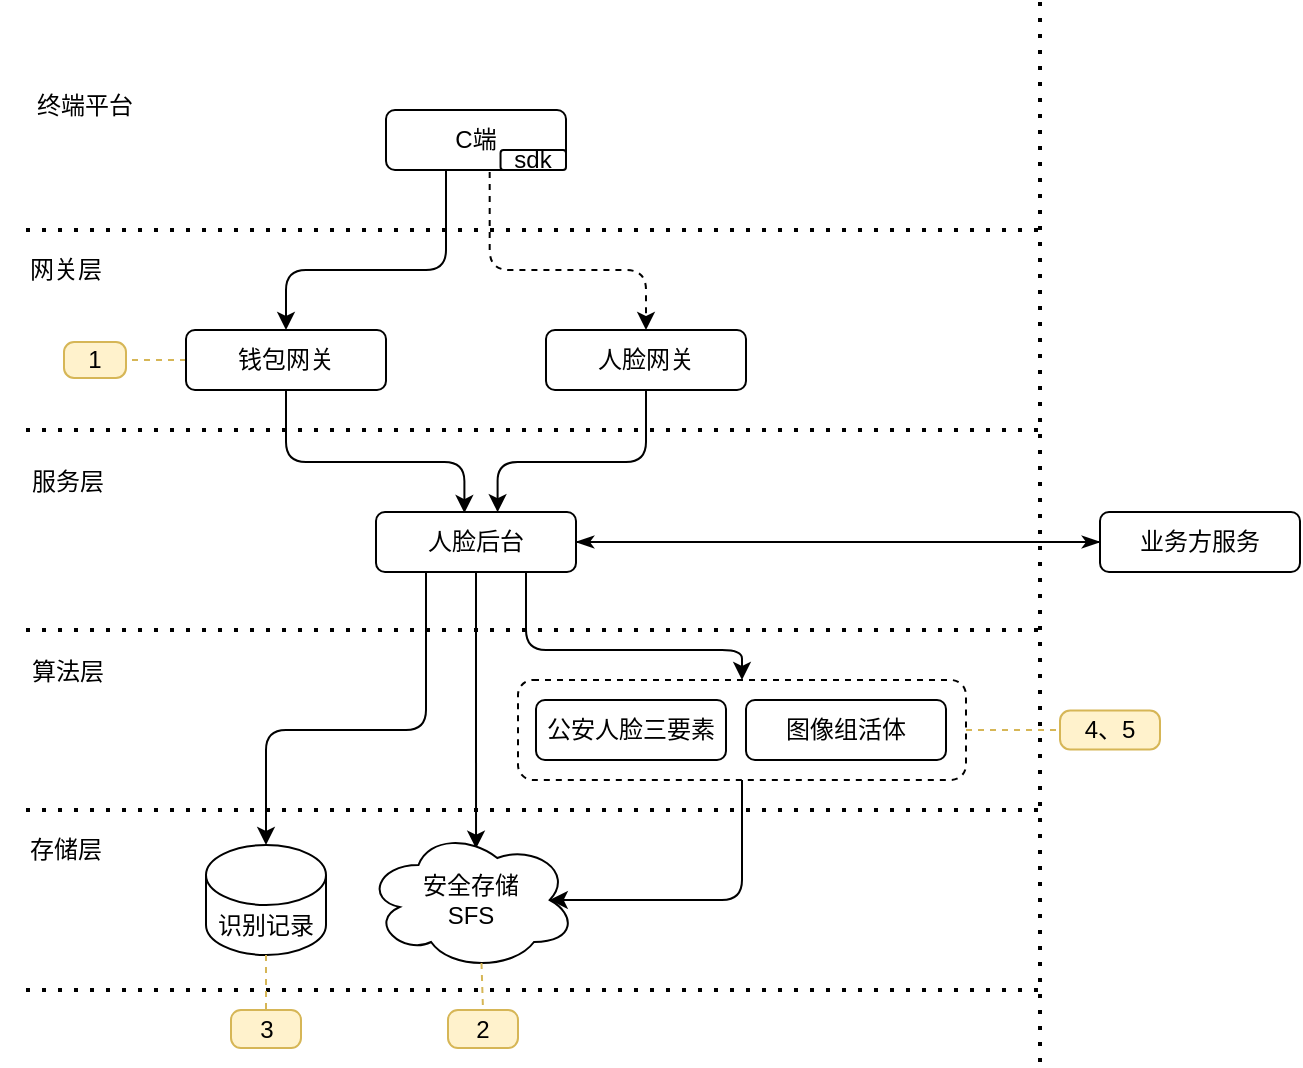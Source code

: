<mxfile version="14.2.7" type="github">
  <diagram id="R2lEEEUBdFMjLlhIrx00" name="Page-1">
    <mxGraphModel dx="981" dy="661" grid="1" gridSize="10" guides="1" tooltips="1" connect="1" arrows="1" fold="1" page="1" pageScale="1" pageWidth="827" pageHeight="1169" math="0" shadow="0" extFonts="Permanent Marker^https://fonts.googleapis.com/css?family=Permanent+Marker">
      <root>
        <mxCell id="0" />
        <mxCell id="1" parent="0" />
        <mxCell id="rQlDtDrj5K_MvWdmBDgF-53" value="1" style="whiteSpace=wrap;html=1;rounded=1;arcSize=28;align=center;verticalAlign=middle;strokeWidth=1;autosize=1;spacing=4;treeFolding=1;treeMoving=1;newEdgeStyle={&quot;edgeStyle&quot;:&quot;entityRelationEdgeStyle&quot;,&quot;startArrow&quot;:&quot;none&quot;,&quot;endArrow&quot;:&quot;none&quot;,&quot;segment&quot;:10,&quot;curved&quot;:1};fillColor=#fff2cc;direction=east;strokeColor=#d6b656;" parent="1" vertex="1">
          <mxGeometry x="112" y="260" width="31" height="18" as="geometry" />
        </mxCell>
        <mxCell id="rQlDtDrj5K_MvWdmBDgF-54" value="" style="startArrow=none;endArrow=none;segment=10;entryX=1;entryY=0.5;entryDx=0;entryDy=0;dashed=1;strokeWidth=1;fillColor=#fff2cc;strokeColor=#d6b656;exitX=0;exitY=0.5;exitDx=0;exitDy=0;" parent="1" target="rQlDtDrj5K_MvWdmBDgF-53" edge="1" source="rQlDtDrj5K_MvWdmBDgF-4">
          <mxGeometry relative="1" as="geometry">
            <mxPoint x="183" y="306" as="sourcePoint" />
            <mxPoint x="163" y="269" as="targetPoint" />
            <Array as="points" />
          </mxGeometry>
        </mxCell>
        <mxCell id="rQlDtDrj5K_MvWdmBDgF-48" style="edgeStyle=orthogonalEdgeStyle;orthogonalLoop=1;jettySize=auto;html=1;exitX=0;exitY=0.5;exitDx=0;exitDy=0;entryX=1;entryY=0.5;entryDx=0;entryDy=0;endArrow=classicThin;endFill=1;jumpStyle=none;noJump=0;fillColor=#a20025;" parent="1" source="rQlDtDrj5K_MvWdmBDgF-47" target="rQlDtDrj5K_MvWdmBDgF-9" edge="1">
          <mxGeometry relative="1" as="geometry" />
        </mxCell>
        <mxCell id="rQlDtDrj5K_MvWdmBDgF-3" value="" style="group" parent="1" vertex="1" connectable="0">
          <mxGeometry x="273" y="144" width="90" height="30" as="geometry" />
        </mxCell>
        <mxCell id="rQlDtDrj5K_MvWdmBDgF-1" value="C端" style="rounded=1;whiteSpace=wrap;html=1;" parent="rQlDtDrj5K_MvWdmBDgF-3" vertex="1">
          <mxGeometry width="90.0" height="30" as="geometry" />
        </mxCell>
        <mxCell id="rQlDtDrj5K_MvWdmBDgF-2" value="sdk" style="rounded=1;whiteSpace=wrap;html=1;" parent="rQlDtDrj5K_MvWdmBDgF-3" vertex="1">
          <mxGeometry x="57.27" y="20" width="32.73" height="10" as="geometry" />
        </mxCell>
        <mxCell id="rQlDtDrj5K_MvWdmBDgF-10" style="edgeStyle=orthogonalEdgeStyle;orthogonalLoop=1;jettySize=auto;html=1;exitX=0.5;exitY=1;exitDx=0;exitDy=0;entryX=0.442;entryY=0.017;entryDx=0;entryDy=0;entryPerimeter=0;" parent="1" source="rQlDtDrj5K_MvWdmBDgF-4" target="rQlDtDrj5K_MvWdmBDgF-9" edge="1">
          <mxGeometry relative="1" as="geometry">
            <Array as="points">
              <mxPoint x="223" y="320" />
              <mxPoint x="312" y="320" />
            </Array>
          </mxGeometry>
        </mxCell>
        <mxCell id="rQlDtDrj5K_MvWdmBDgF-4" value="钱包网关" style="rounded=1;whiteSpace=wrap;html=1;" parent="1" vertex="1">
          <mxGeometry x="173" y="254" width="100" height="30" as="geometry" />
        </mxCell>
        <mxCell id="rQlDtDrj5K_MvWdmBDgF-11" style="edgeStyle=orthogonalEdgeStyle;orthogonalLoop=1;jettySize=auto;html=1;exitX=0.5;exitY=1;exitDx=0;exitDy=0;entryX=0.608;entryY=0.003;entryDx=0;entryDy=0;entryPerimeter=0;" parent="1" source="rQlDtDrj5K_MvWdmBDgF-5" target="rQlDtDrj5K_MvWdmBDgF-9" edge="1">
          <mxGeometry relative="1" as="geometry">
            <Array as="points">
              <mxPoint x="403" y="320" />
              <mxPoint x="329" y="320" />
            </Array>
          </mxGeometry>
        </mxCell>
        <mxCell id="rQlDtDrj5K_MvWdmBDgF-5" value="人脸网关" style="rounded=1;whiteSpace=wrap;html=1;" parent="1" vertex="1">
          <mxGeometry x="353" y="254" width="100" height="30" as="geometry" />
        </mxCell>
        <mxCell id="rQlDtDrj5K_MvWdmBDgF-6" style="orthogonalLoop=1;jettySize=auto;html=1;entryX=0.5;entryY=0;entryDx=0;entryDy=0;edgeStyle=orthogonalEdgeStyle;" parent="1" target="rQlDtDrj5K_MvWdmBDgF-4" edge="1">
          <mxGeometry relative="1" as="geometry">
            <mxPoint x="303" y="174" as="sourcePoint" />
            <Array as="points">
              <mxPoint x="303" y="174" />
              <mxPoint x="303" y="224" />
              <mxPoint x="223" y="224" />
            </Array>
          </mxGeometry>
        </mxCell>
        <mxCell id="rQlDtDrj5K_MvWdmBDgF-19" style="edgeStyle=orthogonalEdgeStyle;orthogonalLoop=1;jettySize=auto;html=1;exitX=0.5;exitY=1;exitDx=0;exitDy=0;entryX=0.524;entryY=0.133;entryDx=0;entryDy=0;entryPerimeter=0;" parent="1" source="rQlDtDrj5K_MvWdmBDgF-9" target="rQlDtDrj5K_MvWdmBDgF-18" edge="1">
          <mxGeometry relative="1" as="geometry" />
        </mxCell>
        <mxCell id="rQlDtDrj5K_MvWdmBDgF-40" style="edgeStyle=elbowEdgeStyle;orthogonalLoop=1;jettySize=auto;elbow=vertical;html=1;exitX=0.75;exitY=1;exitDx=0;exitDy=0;entryX=0.5;entryY=0;entryDx=0;entryDy=0;" parent="1" source="rQlDtDrj5K_MvWdmBDgF-9" target="rQlDtDrj5K_MvWdmBDgF-39" edge="1">
          <mxGeometry relative="1" as="geometry">
            <Array as="points">
              <mxPoint x="413" y="414" />
            </Array>
          </mxGeometry>
        </mxCell>
        <mxCell id="rQlDtDrj5K_MvWdmBDgF-43" style="edgeStyle=orthogonalEdgeStyle;orthogonalLoop=1;jettySize=auto;html=1;exitX=0.25;exitY=1;exitDx=0;exitDy=0;entryX=0.5;entryY=0;entryDx=0;entryDy=0;entryPerimeter=0;" parent="1" source="rQlDtDrj5K_MvWdmBDgF-9" target="rQlDtDrj5K_MvWdmBDgF-42" edge="1">
          <mxGeometry relative="1" as="geometry">
            <Array as="points">
              <mxPoint x="293" y="454" />
              <mxPoint x="213" y="454" />
            </Array>
          </mxGeometry>
        </mxCell>
        <mxCell id="rQlDtDrj5K_MvWdmBDgF-49" style="jumpStyle=none;orthogonalLoop=1;jettySize=auto;html=1;exitX=1;exitY=0.5;exitDx=0;exitDy=0;entryX=0;entryY=0.5;entryDx=0;entryDy=0;endArrow=classicThin;endFill=1;strokeColor=#000000;" parent="1" source="rQlDtDrj5K_MvWdmBDgF-9" target="rQlDtDrj5K_MvWdmBDgF-47" edge="1">
          <mxGeometry relative="1" as="geometry" />
        </mxCell>
        <mxCell id="rQlDtDrj5K_MvWdmBDgF-9" value="人脸后台" style="rounded=1;whiteSpace=wrap;html=1;" parent="1" vertex="1">
          <mxGeometry x="268" y="345" width="100" height="30" as="geometry" />
        </mxCell>
        <mxCell id="rQlDtDrj5K_MvWdmBDgF-12" value="公安人脸三要素" style="rounded=1;whiteSpace=wrap;html=1;" parent="1" vertex="1">
          <mxGeometry x="348" y="439" width="95" height="30" as="geometry" />
        </mxCell>
        <mxCell id="rQlDtDrj5K_MvWdmBDgF-13" value="图像组活体" style="rounded=1;whiteSpace=wrap;html=1;" parent="1" vertex="1">
          <mxGeometry x="453" y="439" width="100" height="30" as="geometry" />
        </mxCell>
        <mxCell id="rQlDtDrj5K_MvWdmBDgF-18" value="安全存储&lt;br&gt;SFS" style="ellipse;shape=cloud;whiteSpace=wrap;html=1;" parent="1" vertex="1">
          <mxGeometry x="263" y="504" width="105" height="70" as="geometry" />
        </mxCell>
        <mxCell id="rQlDtDrj5K_MvWdmBDgF-26" style="edgeStyle=elbowEdgeStyle;orthogonalLoop=1;jettySize=auto;html=1;exitX=0.576;exitY=1.033;exitDx=0;exitDy=0;dashed=1;elbow=vertical;exitPerimeter=0;entryX=0.5;entryY=0;entryDx=0;entryDy=0;" parent="1" source="rQlDtDrj5K_MvWdmBDgF-1" target="rQlDtDrj5K_MvWdmBDgF-5" edge="1">
          <mxGeometry relative="1" as="geometry">
            <mxPoint x="338" y="174" as="sourcePoint" />
            <mxPoint x="403" y="264" as="targetPoint" />
            <Array as="points">
              <mxPoint x="363" y="224" />
              <mxPoint x="363" y="214" />
            </Array>
          </mxGeometry>
        </mxCell>
        <mxCell id="rQlDtDrj5K_MvWdmBDgF-28" value="" style="endArrow=none;dashed=1;html=1;dashPattern=1 3;strokeWidth=2;" parent="1" edge="1">
          <mxGeometry width="50" height="50" relative="1" as="geometry">
            <mxPoint x="93" y="204" as="sourcePoint" />
            <mxPoint x="603" y="204" as="targetPoint" />
          </mxGeometry>
        </mxCell>
        <mxCell id="rQlDtDrj5K_MvWdmBDgF-29" value="" style="endArrow=none;dashed=1;html=1;dashPattern=1 3;strokeWidth=2;" parent="1" edge="1">
          <mxGeometry width="50" height="50" relative="1" as="geometry">
            <mxPoint x="93" y="304" as="sourcePoint" />
            <mxPoint x="600" y="304" as="targetPoint" />
          </mxGeometry>
        </mxCell>
        <mxCell id="rQlDtDrj5K_MvWdmBDgF-30" value="" style="endArrow=none;dashed=1;html=1;dashPattern=1 3;strokeWidth=2;" parent="1" edge="1">
          <mxGeometry width="50" height="50" relative="1" as="geometry">
            <mxPoint x="93" y="404" as="sourcePoint" />
            <mxPoint x="600" y="404" as="targetPoint" />
          </mxGeometry>
        </mxCell>
        <mxCell id="rQlDtDrj5K_MvWdmBDgF-31" value="" style="endArrow=none;dashed=1;html=1;dashPattern=1 3;strokeWidth=2;" parent="1" edge="1">
          <mxGeometry width="50" height="50" relative="1" as="geometry">
            <mxPoint x="93" y="494" as="sourcePoint" />
            <mxPoint x="603" y="494" as="targetPoint" />
          </mxGeometry>
        </mxCell>
        <mxCell id="rQlDtDrj5K_MvWdmBDgF-32" value="" style="endArrow=none;dashed=1;html=1;dashPattern=1 3;strokeWidth=2;" parent="1" edge="1">
          <mxGeometry width="50" height="50" relative="1" as="geometry">
            <mxPoint x="93" y="584" as="sourcePoint" />
            <mxPoint x="603" y="584" as="targetPoint" />
          </mxGeometry>
        </mxCell>
        <mxCell id="rQlDtDrj5K_MvWdmBDgF-33" value="网关层" style="text;html=1;strokeColor=none;fillColor=none;align=center;verticalAlign=middle;whiteSpace=wrap;rounded=0;" parent="1" vertex="1">
          <mxGeometry x="93" y="214" width="40" height="20" as="geometry" />
        </mxCell>
        <mxCell id="rQlDtDrj5K_MvWdmBDgF-34" value="服务层" style="text;html=1;strokeColor=none;fillColor=none;align=center;verticalAlign=middle;whiteSpace=wrap;rounded=0;" parent="1" vertex="1">
          <mxGeometry x="88" y="320" width="52" height="20" as="geometry" />
        </mxCell>
        <mxCell id="rQlDtDrj5K_MvWdmBDgF-35" value="算法层" style="text;html=1;strokeColor=none;fillColor=none;align=center;verticalAlign=middle;whiteSpace=wrap;rounded=0;" parent="1" vertex="1">
          <mxGeometry x="80" y="417" width="68" height="15" as="geometry" />
        </mxCell>
        <mxCell id="rQlDtDrj5K_MvWdmBDgF-38" value="存储层" style="text;html=1;strokeColor=none;fillColor=none;align=center;verticalAlign=middle;whiteSpace=wrap;rounded=0;" parent="1" vertex="1">
          <mxGeometry x="88" y="506" width="50" height="15" as="geometry" />
        </mxCell>
        <mxCell id="rQlDtDrj5K_MvWdmBDgF-41" style="edgeStyle=orthogonalEdgeStyle;orthogonalLoop=1;jettySize=auto;elbow=vertical;html=1;exitX=0.5;exitY=1;exitDx=0;exitDy=0;entryX=0.875;entryY=0.5;entryDx=0;entryDy=0;entryPerimeter=0;" parent="1" source="rQlDtDrj5K_MvWdmBDgF-39" target="rQlDtDrj5K_MvWdmBDgF-18" edge="1">
          <mxGeometry relative="1" as="geometry">
            <Array as="points">
              <mxPoint x="451" y="539" />
            </Array>
          </mxGeometry>
        </mxCell>
        <mxCell id="rQlDtDrj5K_MvWdmBDgF-39" value="" style="rounded=1;whiteSpace=wrap;html=1;fillColor=none;dashed=1;strokeWidth=1;" parent="1" vertex="1">
          <mxGeometry x="339" y="429" width="224" height="50" as="geometry" />
        </mxCell>
        <mxCell id="rQlDtDrj5K_MvWdmBDgF-42" value="识别记录" style="shape=cylinder3;whiteSpace=wrap;html=1;boundedLbl=1;backgroundOutline=1;size=15;strokeWidth=1;fillColor=none;" parent="1" vertex="1">
          <mxGeometry x="183" y="511.5" width="60" height="55" as="geometry" />
        </mxCell>
        <mxCell id="rQlDtDrj5K_MvWdmBDgF-44" value="终端平台" style="text;html=1;strokeColor=none;fillColor=none;align=center;verticalAlign=middle;whiteSpace=wrap;rounded=0;" parent="1" vertex="1">
          <mxGeometry x="88" y="134" width="69" height="15" as="geometry" />
        </mxCell>
        <mxCell id="rQlDtDrj5K_MvWdmBDgF-45" value="" style="endArrow=none;dashed=1;html=1;dashPattern=1 3;strokeWidth=2;" parent="1" edge="1">
          <mxGeometry width="50" height="50" relative="1" as="geometry">
            <mxPoint x="600" y="90" as="sourcePoint" />
            <mxPoint x="600" y="620" as="targetPoint" />
          </mxGeometry>
        </mxCell>
        <mxCell id="rQlDtDrj5K_MvWdmBDgF-47" value="业务方服务" style="rounded=1;whiteSpace=wrap;html=1;" parent="1" vertex="1">
          <mxGeometry x="630" y="345" width="100" height="30" as="geometry" />
        </mxCell>
        <mxCell id="E6IEP6yQW0__LG3QoJLu-3" value="2" style="whiteSpace=wrap;html=1;rounded=1;arcSize=26;align=center;verticalAlign=middle;strokeWidth=1;autosize=1;spacing=4;treeFolding=1;treeMoving=1;newEdgeStyle={&quot;edgeStyle&quot;:&quot;entityRelationEdgeStyle&quot;,&quot;startArrow&quot;:&quot;none&quot;,&quot;endArrow&quot;:&quot;none&quot;,&quot;segment&quot;:10,&quot;curved&quot;:1};fillColor=#fff2cc;direction=east;strokeColor=#d6b656;" vertex="1" collapsed="1" parent="1">
          <mxGeometry x="304" y="594" width="35" height="19" as="geometry" />
        </mxCell>
        <mxCell id="E6IEP6yQW0__LG3QoJLu-4" value="" style="startArrow=none;endArrow=none;segment=10;entryX=0.5;entryY=0;entryDx=0;entryDy=0;dashed=1;strokeWidth=1;fillColor=#fff2cc;strokeColor=#d6b656;exitX=0.55;exitY=0.95;exitDx=0;exitDy=0;exitPerimeter=0;" edge="1" target="E6IEP6yQW0__LG3QoJLu-3" parent="1" source="rQlDtDrj5K_MvWdmBDgF-18">
          <mxGeometry relative="1" as="geometry">
            <mxPoint x="318" y="571" as="sourcePoint" />
            <mxPoint x="338" y="628" as="targetPoint" />
            <Array as="points" />
          </mxGeometry>
        </mxCell>
        <mxCell id="E6IEP6yQW0__LG3QoJLu-5" value="3" style="whiteSpace=wrap;html=1;rounded=1;arcSize=26;align=center;verticalAlign=middle;strokeWidth=1;autosize=1;spacing=4;treeFolding=1;treeMoving=1;newEdgeStyle={&quot;edgeStyle&quot;:&quot;entityRelationEdgeStyle&quot;,&quot;startArrow&quot;:&quot;none&quot;,&quot;endArrow&quot;:&quot;none&quot;,&quot;segment&quot;:10,&quot;curved&quot;:1};fillColor=#fff2cc;direction=east;strokeColor=#d6b656;" vertex="1" collapsed="1" parent="1">
          <mxGeometry x="195.5" y="594" width="35" height="19" as="geometry" />
        </mxCell>
        <mxCell id="E6IEP6yQW0__LG3QoJLu-6" value="" style="startArrow=none;endArrow=none;segment=10;entryX=0.5;entryY=0;entryDx=0;entryDy=0;dashed=1;strokeWidth=1;fillColor=#fff2cc;strokeColor=#d6b656;exitX=0.5;exitY=1;exitDx=0;exitDy=0;exitPerimeter=0;" edge="1" target="E6IEP6yQW0__LG3QoJLu-5" parent="1" source="rQlDtDrj5K_MvWdmBDgF-42">
          <mxGeometry relative="1" as="geometry">
            <mxPoint x="140" y="607" as="sourcePoint" />
            <mxPoint x="233" y="628" as="targetPoint" />
            <Array as="points" />
          </mxGeometry>
        </mxCell>
        <mxCell id="E6IEP6yQW0__LG3QoJLu-9" value="4、5" style="whiteSpace=wrap;html=1;rounded=1;arcSize=26;align=center;verticalAlign=middle;strokeWidth=1;autosize=1;spacing=4;treeFolding=1;treeMoving=1;newEdgeStyle={&quot;edgeStyle&quot;:&quot;entityRelationEdgeStyle&quot;,&quot;startArrow&quot;:&quot;none&quot;,&quot;endArrow&quot;:&quot;none&quot;,&quot;segment&quot;:10,&quot;curved&quot;:1};fillColor=#fff2cc;direction=east;strokeColor=#d6b656;" vertex="1" collapsed="1" parent="1">
          <mxGeometry x="610" y="444.25" width="50" height="19.5" as="geometry" />
        </mxCell>
        <mxCell id="E6IEP6yQW0__LG3QoJLu-10" value="" style="startArrow=none;endArrow=none;segment=10;entryX=0;entryY=0.5;entryDx=0;entryDy=0;dashed=1;strokeWidth=1;fillColor=#fff2cc;strokeColor=#d6b656;exitX=1;exitY=0.5;exitDx=0;exitDy=0;" edge="1" target="E6IEP6yQW0__LG3QoJLu-9" parent="1" source="rQlDtDrj5K_MvWdmBDgF-39">
          <mxGeometry relative="1" as="geometry">
            <mxPoint x="563.0" y="461" as="sourcePoint" />
            <mxPoint x="688" y="466" as="targetPoint" />
            <Array as="points" />
          </mxGeometry>
        </mxCell>
      </root>
    </mxGraphModel>
  </diagram>
</mxfile>
